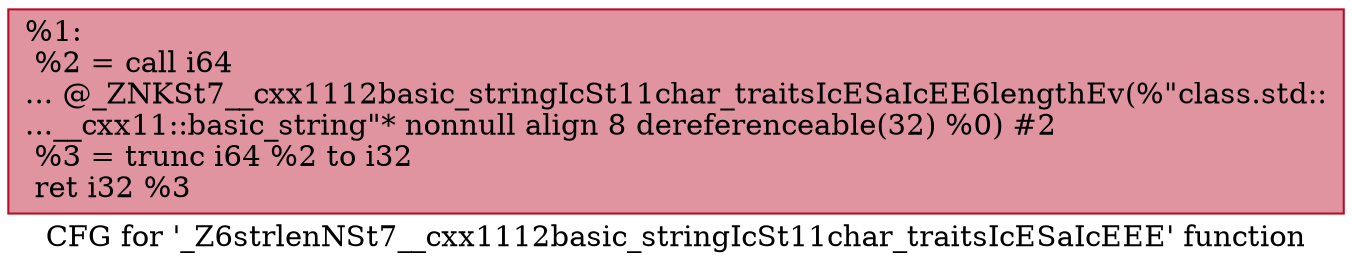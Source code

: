 digraph "CFG for '_Z6strlenNSt7__cxx1112basic_stringIcSt11char_traitsIcESaIcEEE' function" {
	label="CFG for '_Z6strlenNSt7__cxx1112basic_stringIcSt11char_traitsIcESaIcEEE' function";

	Node0x55fc22ba07d0 [shape=record,color="#b70d28ff", style=filled, fillcolor="#b70d2870",label="{%1:\l  %2 = call i64\l... @_ZNKSt7__cxx1112basic_stringIcSt11char_traitsIcESaIcEE6lengthEv(%\"class.std::\l...__cxx11::basic_string\"* nonnull align 8 dereferenceable(32) %0) #2\l  %3 = trunc i64 %2 to i32\l  ret i32 %3\l}"];
}

